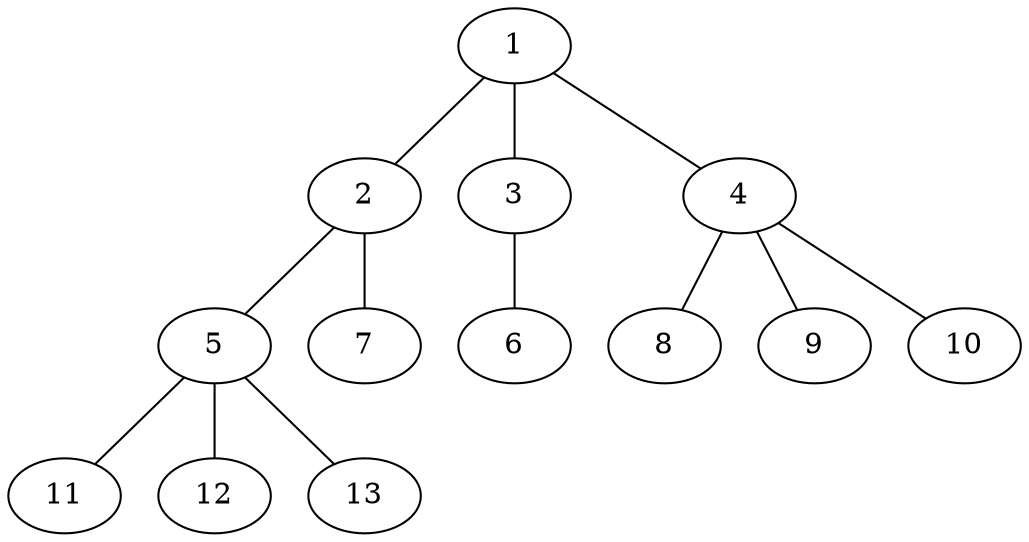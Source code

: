 graph molecule_2560 {
	1	 [chem=C];
	2	 [chem=C];
	1 -- 2	 [valence=2];
	3	 [chem=C];
	1 -- 3	 [valence=1];
	4	 [chem=C];
	1 -- 4	 [valence=1];
	5	 [chem=C];
	2 -- 5	 [valence=1];
	7	 [chem=H];
	2 -- 7	 [valence=1];
	6	 [chem=N];
	3 -- 6	 [valence=3];
	8	 [chem=H];
	4 -- 8	 [valence=1];
	9	 [chem=H];
	4 -- 9	 [valence=1];
	10	 [chem=H];
	4 -- 10	 [valence=1];
	11	 [chem=H];
	5 -- 11	 [valence=1];
	12	 [chem=H];
	5 -- 12	 [valence=1];
	13	 [chem=H];
	5 -- 13	 [valence=1];
}
